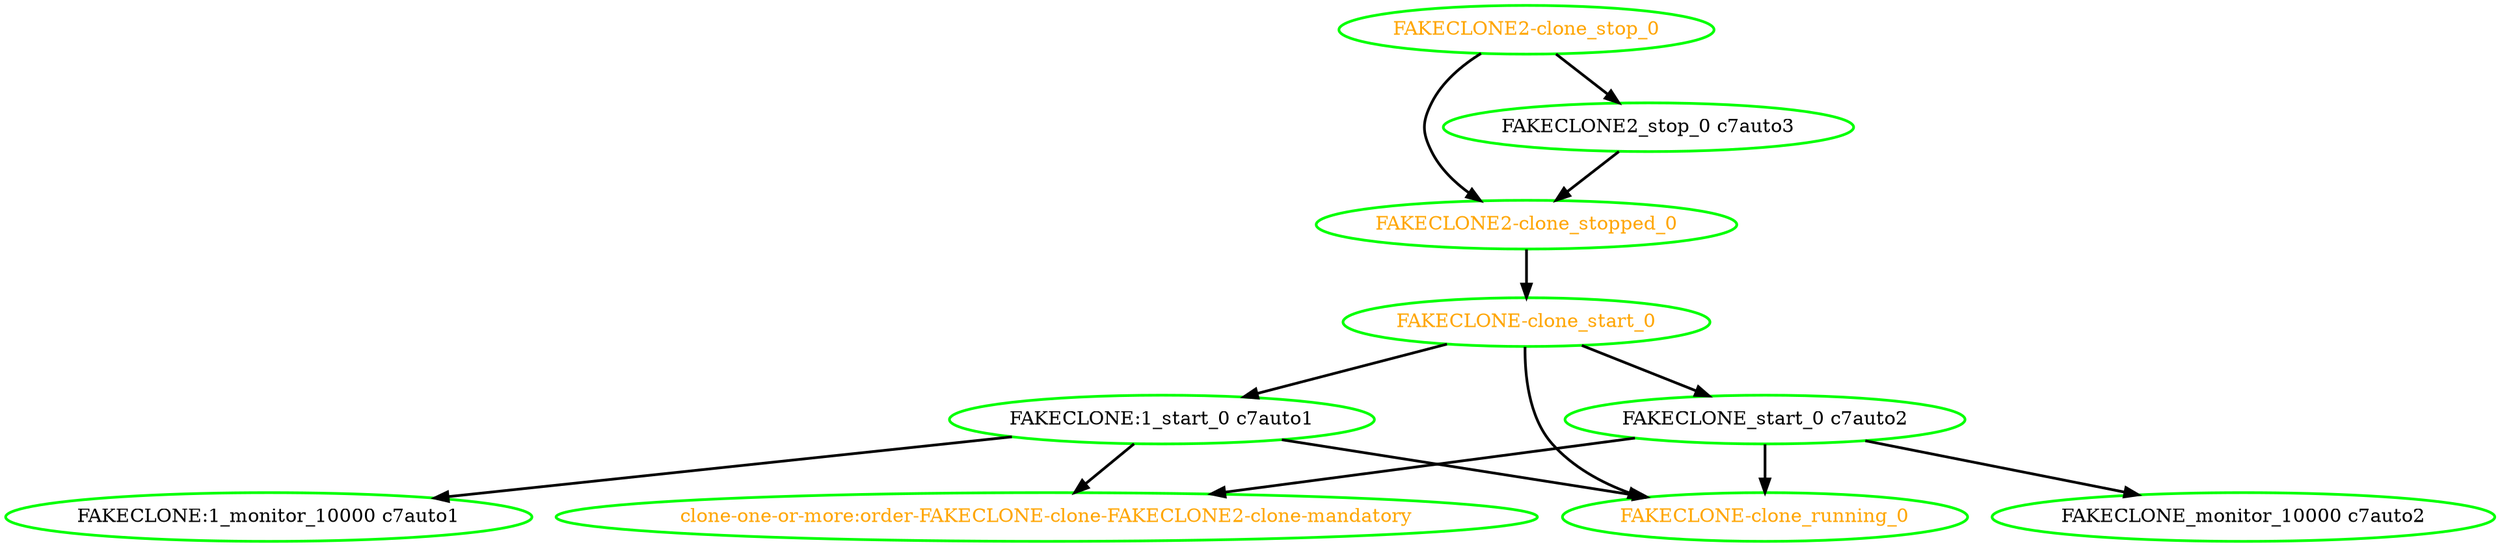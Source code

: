  digraph "g" {
"FAKECLONE-clone_running_0" [ style=bold color="green" fontcolor="orange"]
"FAKECLONE-clone_start_0" -> "FAKECLONE-clone_running_0" [ style = bold]
"FAKECLONE-clone_start_0" -> "FAKECLONE:1_start_0 c7auto1" [ style = bold]
"FAKECLONE-clone_start_0" -> "FAKECLONE_start_0 c7auto2" [ style = bold]
"FAKECLONE-clone_start_0" [ style=bold color="green" fontcolor="orange"]
"FAKECLONE2-clone_stop_0" -> "FAKECLONE2-clone_stopped_0" [ style = bold]
"FAKECLONE2-clone_stop_0" -> "FAKECLONE2_stop_0 c7auto3" [ style = bold]
"FAKECLONE2-clone_stop_0" [ style=bold color="green" fontcolor="orange"]
"FAKECLONE2-clone_stopped_0" -> "FAKECLONE-clone_start_0" [ style = bold]
"FAKECLONE2-clone_stopped_0" [ style=bold color="green" fontcolor="orange"]
"FAKECLONE2_stop_0 c7auto3" -> "FAKECLONE2-clone_stopped_0" [ style = bold]
"FAKECLONE2_stop_0 c7auto3" [ style=bold color="green" fontcolor="black"]
"FAKECLONE:1_monitor_10000 c7auto1" [ style=bold color="green" fontcolor="black"]
"FAKECLONE:1_start_0 c7auto1" -> "FAKECLONE-clone_running_0" [ style = bold]
"FAKECLONE:1_start_0 c7auto1" -> "FAKECLONE:1_monitor_10000 c7auto1" [ style = bold]
"FAKECLONE:1_start_0 c7auto1" -> "clone-one-or-more:order-FAKECLONE-clone-FAKECLONE2-clone-mandatory" [ style = bold]
"FAKECLONE:1_start_0 c7auto1" [ style=bold color="green" fontcolor="black"]
"FAKECLONE_monitor_10000 c7auto2" [ style=bold color="green" fontcolor="black"]
"FAKECLONE_start_0 c7auto2" -> "FAKECLONE-clone_running_0" [ style = bold]
"FAKECLONE_start_0 c7auto2" -> "FAKECLONE_monitor_10000 c7auto2" [ style = bold]
"FAKECLONE_start_0 c7auto2" -> "clone-one-or-more:order-FAKECLONE-clone-FAKECLONE2-clone-mandatory" [ style = bold]
"FAKECLONE_start_0 c7auto2" [ style=bold color="green" fontcolor="black"]
"clone-one-or-more:order-FAKECLONE-clone-FAKECLONE2-clone-mandatory" [ style=bold color="green" fontcolor="orange"]
}
